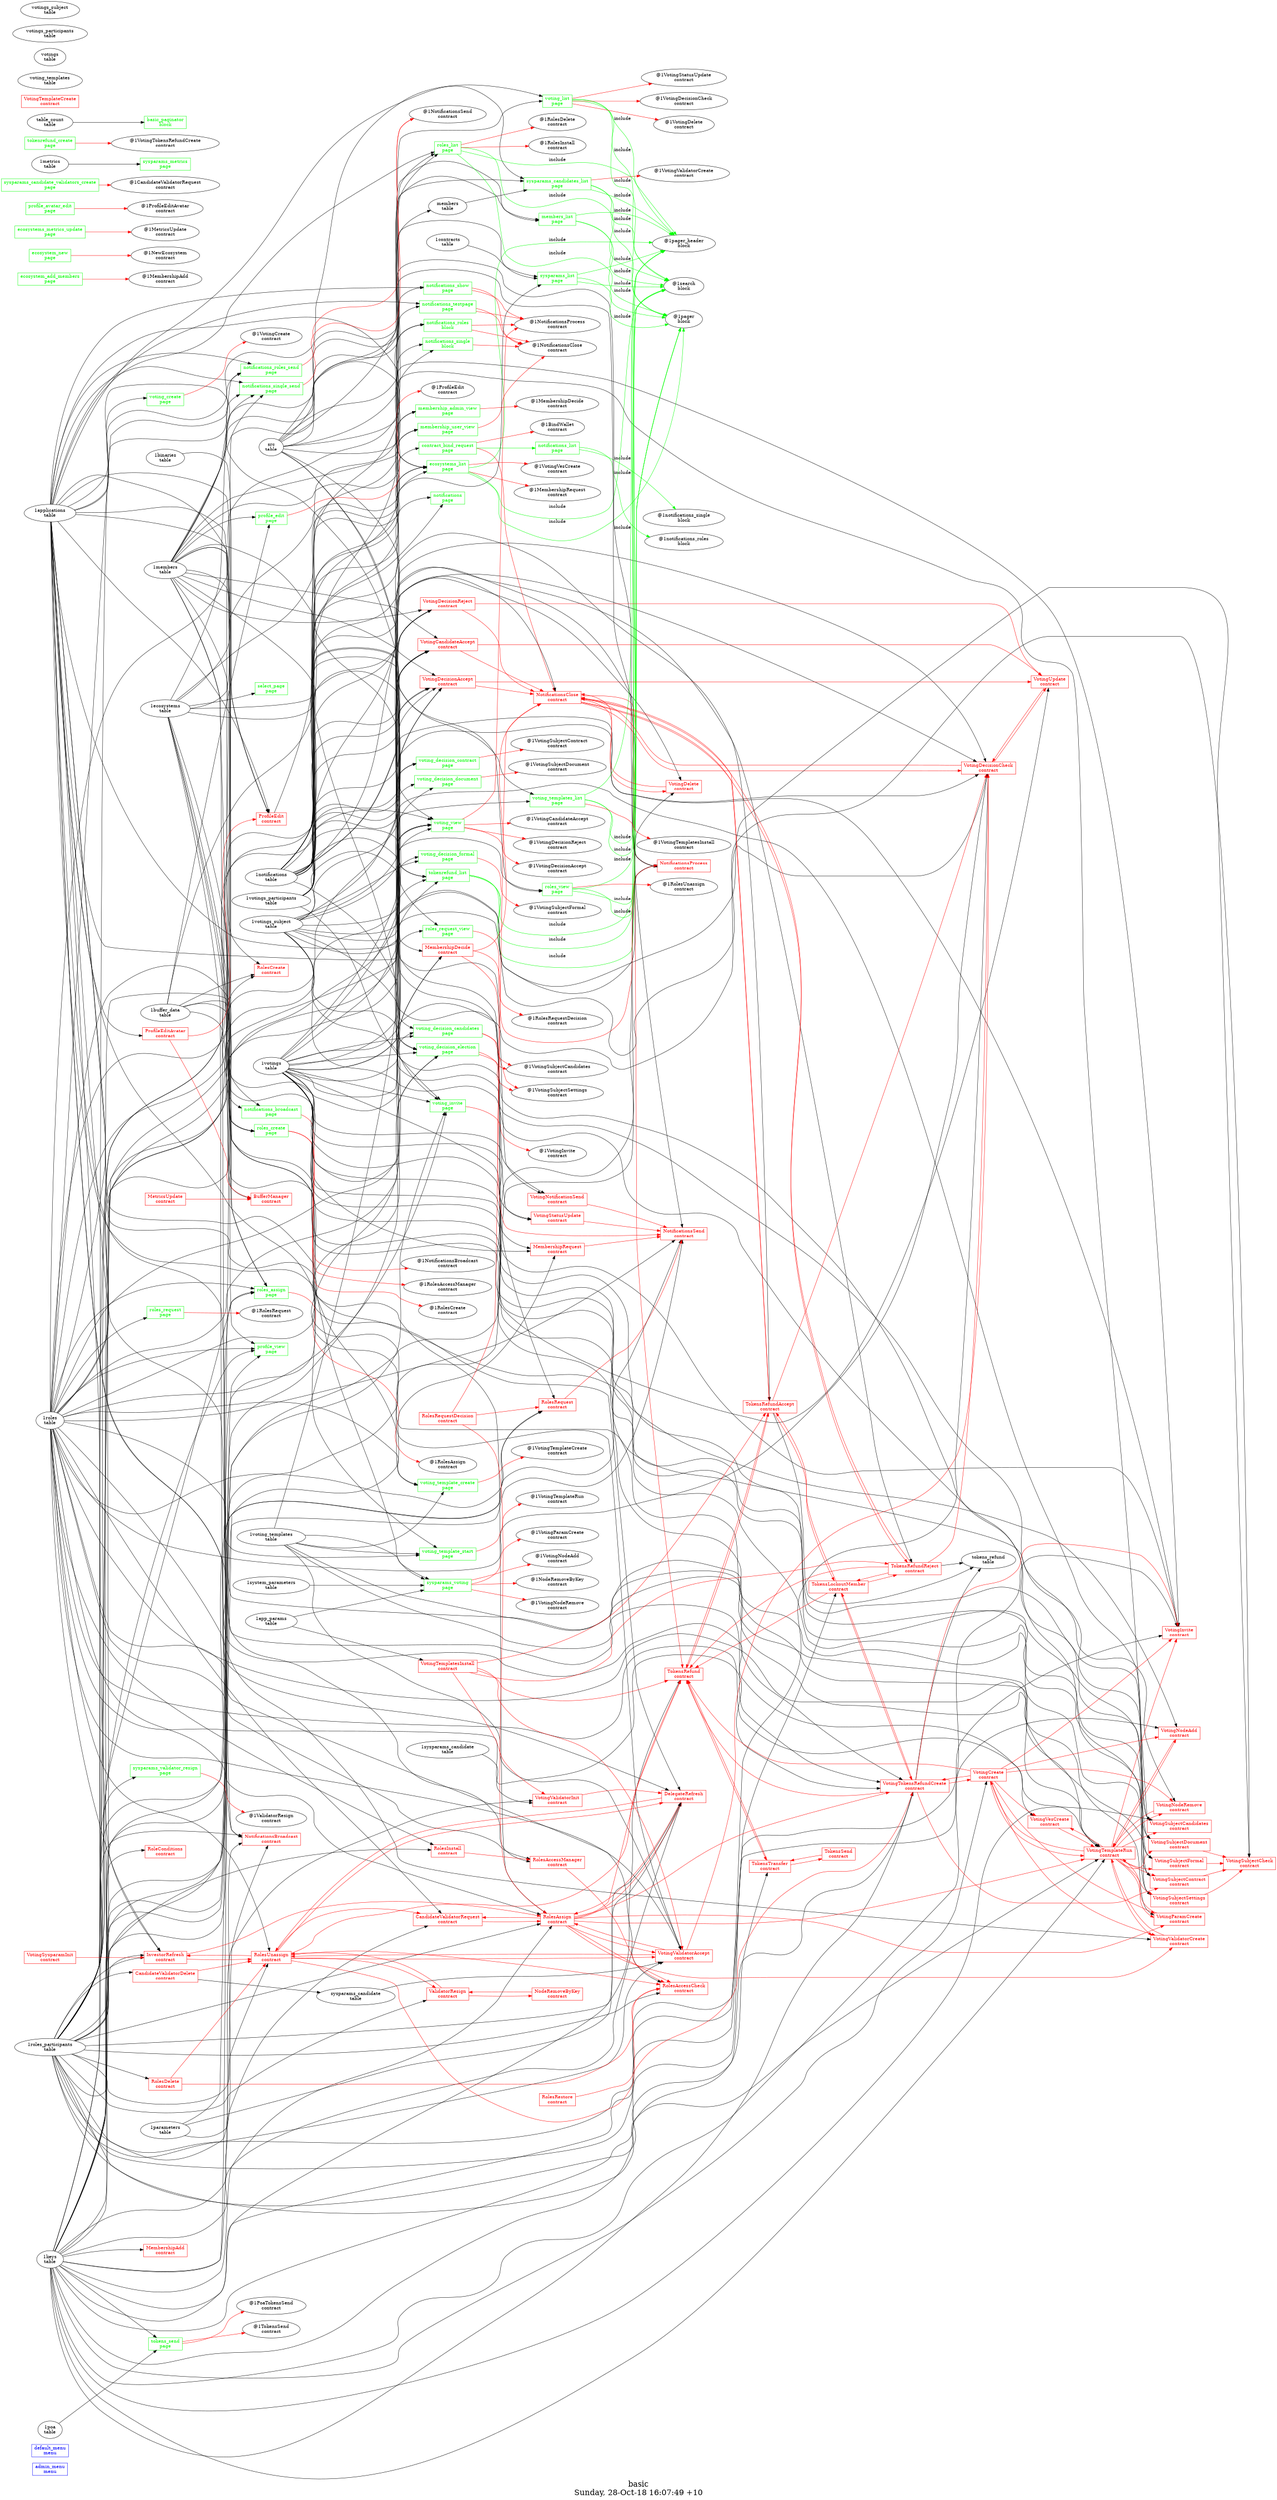 digraph G {
fontsize="24";
label="basic\nSunday, 28-Oct-18 16:07:49 +10";
nojustify=true;
ordering=out;
rankdir=LR;
size="30";
"admin_menu\nmenu" [color=blue, fontcolor=blue, group=menus, shape=record];
"default_menu\nmenu" [color=blue, fontcolor=blue, group=menus, shape=record];
"contract_bind_request\npage" -> "NotificationsClose\ncontract"  [ color=red ]
"contract_bind_request\npage" -> "@1BindWallet\ncontract"  [ color=red ]
"1notifications\ntable" -> "contract_bind_request\npage"
"contract_bind_request\npage" -> "notifications_list\npage"  [ color=green ]
"contract_bind_request\npage" [color=green, fontcolor=green, group=pages, shape=record];
"ecosystem_add_members\npage" -> "@1MembershipAdd\ncontract"  [ color=red ]
"ecosystem_add_members\npage" [color=green, fontcolor=green, group=pages, shape=record];
"ecosystem_new\npage" -> "@1NewEcosystem\ncontract"  [ color=red ]
"ecosystem_new\npage" [color=green, fontcolor=green, group=pages, shape=record];
"ecosystems_list\npage" -> "@1VotingVesCreate\ncontract"  [ color=red ]
"ecosystems_list\npage" -> "@1MembershipRequest\ncontract"  [ color=red ]
"1applications\ntable" -> "ecosystems_list\npage"
"1buffer_data\ntable" -> "ecosystems_list\npage"
"src\ntable" -> "ecosystems_list\npage"
"1notifications\ntable" -> "ecosystems_list\npage"
"1keys\ntable" -> "ecosystems_list\npage"
"ecosystems_list\npage" -> "@1pager_header\nblock"  [ color=green, label=include ]
"ecosystems_list\npage" -> "@1search\nblock"  [ color=green, label=include ]
"ecosystems_list\npage" -> "@1pager\nblock"  [ color=green, label=include ]
"ecosystems_list\npage" [color=green, fontcolor=green, group=pages, shape=record];
"ecosystems_metrics_update\npage" -> "@1MetricsUpdate\ncontract"  [ color=red ]
"ecosystems_metrics_update\npage" [color=green, fontcolor=green, group=pages, shape=record];
"src\ntable" -> "members_list\npage"
"1members\ntable" -> "members_list\npage"
"members_list\npage" -> "@1pager_header\nblock"  [ color=green, label=include ]
"members_list\npage" -> "@1search\nblock"  [ color=green, label=include ]
"members_list\npage" -> "@1pager\nblock"  [ color=green, label=include ]
"members_list\npage" [color=green, fontcolor=green, group=pages, shape=record];
"membership_admin_view\npage" -> "@1MembershipDecide\ncontract"  [ color=red ]
"1notifications\ntable" -> "membership_admin_view\npage"
"1ecosystems\ntable" -> "membership_admin_view\npage"
"membership_admin_view\npage" [color=green, fontcolor=green, group=pages, shape=record];
"membership_user_view\npage" -> "@1NotificationsClose\ncontract"  [ color=red ]
"1notifications\ntable" -> "membership_user_view\npage"
"1ecosystems\ntable" -> "membership_user_view\npage"
"membership_user_view\npage" [color=green, fontcolor=green, group=pages, shape=record];
"1notifications\ntable" -> "notifications\npage"
"1roles\ntable" -> "notifications\npage"
"notifications\npage" [color=green, fontcolor=green, group=pages, shape=record];
"notifications_broadcast\npage" -> "@1NotificationsBroadcast\ncontract"  [ color=red ]
"1ecosystems\ntable" -> "notifications_broadcast\npage"
"1roles\ntable" -> "notifications_broadcast\npage"
"notifications_broadcast\npage" [color=green, fontcolor=green, group=pages, shape=record];
"notifications_list\npage" -> "@1notifications_single\nblock"  [ color=green, label=include ]
"notifications_list\npage" -> "@1notifications_roles\nblock"  [ color=green, label=include ]
"notifications_list\npage" [color=green, fontcolor=green, group=pages, shape=record];
"notifications_roles_send\npage" -> "@1NotificationsSend\ncontract"  [ color=red ]
"1applications\ntable" -> "notifications_roles_send\npage"
"1ecosystems\ntable" -> "notifications_roles_send\npage"
"1roles\ntable" -> "notifications_roles_send\npage"
"notifications_roles_send\npage" [color=green, fontcolor=green, group=pages, shape=record];
"notifications_show\npage" -> "@1NotificationsClose\ncontract"  [ color=red ]
"notifications_show\npage" -> "@1NotificationsProcess\ncontract"  [ color=red ]
"1applications\ntable" -> "notifications_show\npage"
"1notifications\ntable" -> "notifications_show\npage"
"notifications_show\npage" [color=green, fontcolor=green, group=pages, shape=record];
"notifications_single_send\npage" -> "@1NotificationsSend\ncontract"  [ color=red ]
"1applications\ntable" -> "notifications_single_send\npage"
"1ecosystems\ntable" -> "notifications_single_send\npage"
"1keys\ntable" -> "notifications_single_send\npage"
"1members\ntable" -> "notifications_single_send\npage"
"notifications_single_send\npage" [color=green, fontcolor=green, group=pages, shape=record];
"notifications_testpage\npage" -> "@1NotificationsClose\ncontract"  [ color=red ]
"notifications_testpage\npage" -> "@1NotificationsProcess\ncontract"  [ color=red ]
"1applications\ntable" -> "notifications_testpage\npage"
"1notifications\ntable" -> "notifications_testpage\npage"
"notifications_testpage\npage" [color=green, fontcolor=green, group=pages, shape=record];
"profile_avatar_edit\npage" -> "@1ProfileEditAvatar\ncontract"  [ color=red ]
"profile_avatar_edit\npage" [color=green, fontcolor=green, group=pages, shape=record];
"profile_edit\npage" -> "@1ProfileEdit\ncontract"  [ color=red ]
"1members\ntable" -> "profile_edit\npage"
"1buffer_data\ntable" -> "profile_edit\npage"
"profile_edit\npage" [color=green, fontcolor=green, group=pages, shape=record];
"1members\ntable" -> "profile_view\npage"
"1keys\ntable" -> "profile_view\npage"
"1roles\ntable" -> "profile_view\npage"
"1roles_participants\ntable" -> "profile_view\npage"
"profile_view\npage" [color=green, fontcolor=green, group=pages, shape=record];
"roles_assign\npage" -> "@1RolesAssign\ncontract"  [ color=red ]
"1applications\ntable" -> "roles_assign\npage"
"1roles\ntable" -> "roles_assign\npage"
"1roles_participants\ntable" -> "roles_assign\npage"
"1keys\ntable" -> "roles_assign\npage"
"1members\ntable" -> "roles_assign\npage"
"roles_assign\npage" [color=green, fontcolor=green, group=pages, shape=record];
"roles_create\npage" -> "@1RolesAccessManager\ncontract"  [ color=red ]
"roles_create\npage" -> "@1RolesCreate\ncontract"  [ color=red ]
"1applications\ntable" -> "roles_create\npage"
"1roles\ntable" -> "roles_create\npage"
"1buffer_data\ntable" -> "roles_create\npage"
"roles_create\npage" [color=green, fontcolor=green, group=pages, shape=record];
"roles_list\npage" -> "@1RolesDelete\ncontract"  [ color=red ]
"roles_list\npage" -> "@1RolesInstall\ncontract"  [ color=red ]
"src\ntable" -> "roles_list\npage"
"1applications\ntable" -> "roles_list\npage"
"1roles\ntable" -> "roles_list\npage"
"roles_list\npage" -> "@1pager_header\nblock"  [ color=green, label=include ]
"roles_list\npage" -> "@1search\nblock"  [ color=green, label=include ]
"roles_list\npage" -> "@1pager\nblock"  [ color=green, label=include ]
"roles_list\npage" [color=green, fontcolor=green, group=pages, shape=record];
"roles_request\npage" -> "@1RolesRequest\ncontract"  [ color=red ]
"1roles\ntable" -> "roles_request\npage"
"roles_request\npage" [color=green, fontcolor=green, group=pages, shape=record];
"roles_request_view\npage" -> "@1RolesRequestDecision\ncontract"  [ color=red ]
"1notifications\ntable" -> "roles_request_view\npage"
"1roles\ntable" -> "roles_request_view\npage"
"roles_request_view\npage" [color=green, fontcolor=green, group=pages, shape=record];
"roles_view\npage" -> "@1RolesUnassign\ncontract"  [ color=red ]
"1roles\ntable" -> "roles_view\npage"
"src\ntable" -> "roles_view\npage"
"roles_view\npage" -> "@1pager_header\nblock"  [ color=green, label=include ]
"roles_view\npage" -> "@1search\nblock"  [ color=green, label=include ]
"roles_view\npage" -> "@1pager\nblock"  [ color=green, label=include ]
"roles_view\npage" [color=green, fontcolor=green, group=pages, shape=record];
"1ecosystems\ntable" -> "select_page\npage"
"select_page\npage" [color=green, fontcolor=green, group=pages, shape=record];
"sysparams_candidate_validators_create\npage" -> "@1CandidateValidatorRequest\ncontract"  [ color=red ]
"sysparams_candidate_validators_create\npage" [color=green, fontcolor=green, group=pages, shape=record];
"sysparams_candidates_list\npage" -> "@1VotingValidatorCreate\ncontract"  [ color=red ]
"1applications\ntable" -> "sysparams_candidates_list\npage"
"src\ntable" -> "sysparams_candidates_list\npage"
"members\ntable" -> "sysparams_candidates_list\npage"
"sysparams_candidates_list\npage" -> "@1pager_header\nblock"  [ color=green, label=include ]
"sysparams_candidates_list\npage" -> "@1search\nblock"  [ color=green, label=include ]
"sysparams_candidates_list\npage" -> "@1pager\nblock"  [ color=green, label=include ]
"sysparams_candidates_list\npage" [color=green, fontcolor=green, group=pages, shape=record];
"1roles_participants\ntable" -> "sysparams_list\npage"
"src\ntable" -> "sysparams_list\npage"
"1contracts\ntable" -> "sysparams_list\npage"
"sysparams_list\npage" -> "@1pager_header\nblock"  [ color=green, label=include ]
"sysparams_list\npage" -> "@1search\nblock"  [ color=green, label=include ]
"sysparams_list\npage" -> "@1pager\nblock"  [ color=green, label=include ]
"sysparams_list\npage" [color=green, fontcolor=green, group=pages, shape=record];
"1metrics\ntable" -> "sysparams_metrics\npage"
"sysparams_metrics\npage" [color=green, fontcolor=green, group=pages, shape=record];
"sysparams_validator_resign\npage" -> "@1ValidatorResign\ncontract"  [ color=red ]
"1roles_participants\ntable" -> "sysparams_validator_resign\npage"
"sysparams_validator_resign\npage" [color=green, fontcolor=green, group=pages, shape=record];
"sysparams_voting\npage" -> "@1VotingParamCreate\ncontract"  [ color=red ]
"sysparams_voting\npage" -> "@1VotingNodeAdd\ncontract"  [ color=red ]
"sysparams_voting\npage" -> "@1NodeRemoveByKey\ncontract"  [ color=red ]
"sysparams_voting\npage" -> "@1VotingNodeRemove\ncontract"  [ color=red ]
"1applications\ntable" -> "sysparams_voting\npage"
"1voting_templates\ntable" -> "sysparams_voting\npage"
"1system_parameters\ntable" -> "sysparams_voting\npage"
"1app_params\ntable" -> "sysparams_voting\npage"
"sysparams_voting\npage" [color=green, fontcolor=green, group=pages, shape=record];
"tokenrefund_create\npage" -> "@1VotingTokensRefundCreate\ncontract"  [ color=red ]
"tokenrefund_create\npage" [color=green, fontcolor=green, group=pages, shape=record];
"1applications\ntable" -> "tokenrefund_list\npage"
"1voting_templates\ntable" -> "tokenrefund_list\npage"
"1roles\ntable" -> "tokenrefund_list\npage"
"src\ntable" -> "tokenrefund_list\npage"
"tokenrefund_list\npage" -> "@1pager_header\nblock"  [ color=green, label=include ]
"tokenrefund_list\npage" -> "@1search\nblock"  [ color=green, label=include ]
"tokenrefund_list\npage" -> "@1pager\nblock"  [ color=green, label=include ]
"tokenrefund_list\npage" [color=green, fontcolor=green, group=pages, shape=record];
"tokens_send\npage" -> "@1PoaTokensSend\ncontract"  [ color=red ]
"tokens_send\npage" -> "@1TokensSend\ncontract"  [ color=red ]
"1poa\ntable" -> "tokens_send\npage"
"1keys\ntable" -> "tokens_send\npage"
"tokens_send\npage" [color=green, fontcolor=green, group=pages, shape=record];
"voting_create\npage" -> "@1VotingCreate\ncontract"  [ color=red ]
"1applications\ntable" -> "voting_create\npage"
"voting_create\npage" [color=green, fontcolor=green, group=pages, shape=record];
"voting_decision_candidates\npage" -> "@1VotingSubjectCandidates\ncontract"  [ color=red ]
"voting_decision_candidates\npage" -> "@1VotingSubjectSettings\ncontract"  [ color=red ]
"1votings\ntable" -> "voting_decision_candidates\npage"
"1roles\ntable" -> "voting_decision_candidates\npage"
"1votings_subject\ntable" -> "voting_decision_candidates\npage"
"voting_decision_candidates\npage" [color=green, fontcolor=green, group=pages, shape=record];
"voting_decision_contract\npage" -> "@1VotingSubjectContract\ncontract"  [ color=red ]
"1votings\ntable" -> "voting_decision_contract\npage"
"1votings_subject\ntable" -> "voting_decision_contract\npage"
"voting_decision_contract\npage" [color=green, fontcolor=green, group=pages, shape=record];
"voting_decision_document\npage" -> "@1VotingSubjectDocument\ncontract"  [ color=red ]
"1votings\ntable" -> "voting_decision_document\npage"
"1votings_subject\ntable" -> "voting_decision_document\npage"
"voting_decision_document\npage" [color=green, fontcolor=green, group=pages, shape=record];
"voting_decision_election\npage" -> "@1VotingSubjectCandidates\ncontract"  [ color=red ]
"voting_decision_election\npage" -> "@1VotingSubjectSettings\ncontract"  [ color=red ]
"1votings\ntable" -> "voting_decision_election\npage"
"1votings_subject\ntable" -> "voting_decision_election\npage"
"1keys\ntable" -> "voting_decision_election\npage"
"1members\ntable" -> "voting_decision_election\npage"
"1roles\ntable" -> "voting_decision_election\npage"
"voting_decision_election\npage" [color=green, fontcolor=green, group=pages, shape=record];
"voting_decision_formal\npage" -> "@1VotingSubjectFormal\ncontract"  [ color=red ]
"1votings\ntable" -> "voting_decision_formal\npage"
"1votings_subject\ntable" -> "voting_decision_formal\npage"
"voting_decision_formal\npage" [color=green, fontcolor=green, group=pages, shape=record];
"voting_invite\npage" -> "@1VotingInvite\ncontract"  [ color=red ]
"1votings\ntable" -> "voting_invite\npage"
"1votings_participants\ntable" -> "voting_invite\npage"
"1roles\ntable" -> "voting_invite\npage"
"1keys\ntable" -> "voting_invite\npage"
"1members\ntable" -> "voting_invite\npage"
"voting_invite\npage" [color=green, fontcolor=green, group=pages, shape=record];
"voting_list\npage" -> "@1VotingStatusUpdate\ncontract"  [ color=red ]
"voting_list\npage" -> "@1VotingDecisionCheck\ncontract"  [ color=red ]
"voting_list\npage" -> "@1VotingDelete\ncontract"  [ color=red ]
"1applications\ntable" -> "voting_list\npage"
"src\ntable" -> "voting_list\npage"
"voting_list\npage" -> "@1pager_header\nblock"  [ color=green, label=include ]
"voting_list\npage" -> "@1search\nblock"  [ color=green, label=include ]
"voting_list\npage" -> "@1pager\nblock"  [ color=green, label=include ]
"voting_list\npage" [color=green, fontcolor=green, group=pages, shape=record];
"voting_template_create\npage" -> "@1VotingTemplateCreate\ncontract"  [ color=red ]
"1applications\ntable" -> "voting_template_create\npage"
"1voting_templates\ntable" -> "voting_template_create\npage"
"1roles\ntable" -> "voting_template_create\npage"
"voting_template_create\npage" [color=green, fontcolor=green, group=pages, shape=record];
"voting_template_start\npage" -> "@1VotingTemplateRun\ncontract"  [ color=red ]
"1applications\ntable" -> "voting_template_start\npage"
"1voting_templates\ntable" -> "voting_template_start\npage"
"1roles\ntable" -> "voting_template_start\npage"
"voting_template_start\npage" [color=green, fontcolor=green, group=pages, shape=record];
"voting_templates_list\npage" -> "@1VotingTemplatesInstall\ncontract"  [ color=red ]
"1applications\ntable" -> "voting_templates_list\npage"
"src\ntable" -> "voting_templates_list\npage"
"voting_templates_list\npage" -> "@1pager_header\nblock"  [ color=green, label=include ]
"voting_templates_list\npage" -> "@1search\nblock"  [ color=green, label=include ]
"voting_templates_list\npage" -> "@1pager\nblock"  [ color=green, label=include ]
"voting_templates_list\npage" [color=green, fontcolor=green, group=pages, shape=record];
"voting_view\npage" -> "@1NotificationsProcess\ncontract"  [ color=red ]
"voting_view\npage" -> "@1VotingCandidateAccept\ncontract"  [ color=red ]
"voting_view\npage" -> "@1VotingDecisionReject\ncontract"  [ color=red ]
"voting_view\npage" -> "@1VotingDecisionAccept\ncontract"  [ color=red ]
"1applications\ntable" -> "voting_view\npage"
"1notifications\ntable" -> "voting_view\npage"
"1votings\ntable" -> "voting_view\npage"
"1votings_participants\ntable" -> "voting_view\npage"
"1roles\ntable" -> "voting_view\npage"
"1votings_subject\ntable" -> "voting_view\npage"
"voting_view\npage" [color=green, fontcolor=green, group=pages, shape=record];
"table_count\ntable" -> "basic_paginator\nblock"
"basic_paginator\nblock" [color=green, fontcolor=green, group=blocks, shape=record];
"notifications_roles\nblock" -> "@1NotificationsProcess\ncontract"  [ color=red ]
"notifications_roles\nblock" -> "@1NotificationsClose\ncontract"  [ color=red ]
"1ecosystems\ntable" -> "notifications_roles\nblock"
"src\ntable" -> "notifications_roles\nblock"
"notifications_roles\nblock" [color=green, fontcolor=green, group=blocks, shape=record];
"notifications_single\nblock" -> "@1NotificationsClose\ncontract"  [ color=red ]
"1ecosystems\ntable" -> "notifications_single\nblock"
"src\ntable" -> "notifications_single\nblock"
"notifications_single\nblock" [color=green, fontcolor=green, group=blocks, shape=record];
"1buffer_data\ntable" -> "BufferManager\ncontract"
"BufferManager\ncontract" [color=red, fontcolor=red, group=contracts, shape=record];
"CandidateValidatorDelete\ncontract" -> "RolesUnassign\ncontract"  [ color=red ]
"CandidateValidatorDelete\ncontract" -> "sysparams_candidate\ntable"  [ color="" ]
"1roles_participants\ntable" -> "CandidateValidatorDelete\ncontract"
"CandidateValidatorDelete\ncontract" [color=red, fontcolor=red, group=contracts, shape=record];
"CandidateValidatorRequest\ncontract" -> "RolesAssign\ncontract"  [ color=red ]
"1keys\ntable" -> "CandidateValidatorRequest\ncontract"
"1roles\ntable" -> "CandidateValidatorRequest\ncontract"
"CandidateValidatorRequest\ncontract" [color=red, fontcolor=red, group=contracts, shape=record];
"DelegateRefresh\ncontract" -> "RolesAssign\ncontract"  [ color=red ]
"DelegateRefresh\ncontract" -> "RolesUnassign\ncontract"  [ color=red ]
"1roles\ntable" -> "DelegateRefresh\ncontract"
"1ecosystems\ntable" -> "DelegateRefresh\ncontract"
"1parameters\ntable" -> "DelegateRefresh\ncontract"
"1roles_participants\ntable" -> "DelegateRefresh\ncontract"
"1keys\ntable" -> "DelegateRefresh\ncontract"
"DelegateRefresh\ncontract" [color=red, fontcolor=red, group=contracts, shape=record];
"InvestorRefresh\ncontract" -> "RolesAssign\ncontract"  [ color=red ]
"InvestorRefresh\ncontract" -> "RolesUnassign\ncontract"  [ color=red ]
"1applications\ntable" -> "InvestorRefresh\ncontract"
"1roles\ntable" -> "InvestorRefresh\ncontract"
"1keys\ntable" -> "InvestorRefresh\ncontract"
"1roles_participants\ntable" -> "InvestorRefresh\ncontract"
"InvestorRefresh\ncontract" [color=red, fontcolor=red, group=contracts, shape=record];
"1keys\ntable" -> "MembershipAdd\ncontract"
"MembershipAdd\ncontract" [color=red, fontcolor=red, group=contracts, shape=record];
"MembershipDecide\ncontract" -> "NotificationsClose\ncontract"  [ color=red ]
"MembershipDecide\ncontract" -> "NotificationsProcess\ncontract"  [ color=red ]
"MembershipDecide\ncontract" -> "NotificationsSend\ncontract"  [ color=red ]
"1notifications\ntable" -> "MembershipDecide\ncontract"
"1keys\ntable" -> "MembershipDecide\ncontract"
"1ecosystems\ntable" -> "MembershipDecide\ncontract"
"MembershipDecide\ncontract" [color=red, fontcolor=red, group=contracts, shape=record];
"MembershipRequest\ncontract" -> "NotificationsSend\ncontract"  [ color=red ]
"1notifications\ntable" -> "MembershipRequest\ncontract"
"1ecosystems\ntable" -> "MembershipRequest\ncontract"
"1parameters\ntable" -> "MembershipRequest\ncontract"
"MembershipRequest\ncontract" [color=red, fontcolor=red, group=contracts, shape=record];
"MetricsUpdate\ncontract" -> "BufferManager\ncontract"  [ color=red ]
"MetricsUpdate\ncontract" [color=red, fontcolor=red, group=contracts, shape=record];
"NodeRemoveByKey\ncontract" -> "ValidatorResign\ncontract"  [ color=red ]
"NodeRemoveByKey\ncontract" [color=red, fontcolor=red, group=contracts, shape=record];
"1members\ntable" -> "NotificationsBroadcast\ncontract"
"1keys\ntable" -> "NotificationsBroadcast\ncontract"
"1ecosystems\ntable" -> "NotificationsBroadcast\ncontract"
"1parameters\ntable" -> "NotificationsBroadcast\ncontract"
"1roles_participants\ntable" -> "NotificationsBroadcast\ncontract"
"NotificationsBroadcast\ncontract" [color=red, fontcolor=red, group=contracts, shape=record];
"NotificationsClose\ncontract" -> "NotificationsProcess\ncontract"  [ color=red ]
"NotificationsClose\ncontract" -> "TokensRefund\ncontract"  [ color=red ]
"NotificationsClose\ncontract" -> "TokensRefundAccept\ncontract"  [ color=red ]
"NotificationsClose\ncontract" -> "TokensRefundReject\ncontract"  [ color=red ]
"NotificationsClose\ncontract" -> "VotingDecisionCheck\ncontract"  [ color=red ]
"NotificationsClose\ncontract" -> "VotingDelete\ncontract"  [ color=red ]
"1notifications\ntable" -> "NotificationsClose\ncontract"
"NotificationsClose\ncontract" [color=red, fontcolor=red, group=contracts, shape=record];
"1members\ntable" -> "NotificationsProcess\ncontract"
"1keys\ntable" -> "NotificationsProcess\ncontract"
"1notifications\ntable" -> "NotificationsProcess\ncontract"
"1roles_participants\ntable" -> "NotificationsProcess\ncontract"
"NotificationsProcess\ncontract" [color=red, fontcolor=red, group=contracts, shape=record];
"1members\ntable" -> "NotificationsSend\ncontract"
"1keys\ntable" -> "NotificationsSend\ncontract"
"1roles\ntable" -> "NotificationsSend\ncontract"
"1roles_participants\ntable" -> "NotificationsSend\ncontract"
"NotificationsSend\ncontract" [color=red, fontcolor=red, group=contracts, shape=record];
"ProfileEdit\ncontract" -> "members\ntable"  [ color="" ]
"1members\ntable" -> "ProfileEdit\ncontract"
"1applications\ntable" -> "ProfileEdit\ncontract"
"1binaries\ntable" -> "ProfileEdit\ncontract"
"ProfileEdit\ncontract" [color=red, fontcolor=red, group=contracts, shape=record];
"ProfileEditAvatar\ncontract" -> "BufferManager\ncontract"  [ color=red ]
"ProfileEditAvatar\ncontract" -> "ProfileEdit\ncontract"  [ color=red ]
"1applications\ntable" -> "ProfileEditAvatar\ncontract"
"ProfileEditAvatar\ncontract" [color=red, fontcolor=red, group=contracts, shape=record];
"1roles_participants\ntable" -> "RoleConditions\ncontract"
"RoleConditions\ncontract" [color=red, fontcolor=red, group=contracts, shape=record];
"1roles\ntable" -> "RolesAccessCheck\ncontract"
"1roles_participants\ntable" -> "RolesAccessCheck\ncontract"
"RolesAccessCheck\ncontract" [color=red, fontcolor=red, group=contracts, shape=record];
"RolesAccessManager\ncontract" -> "RolesAccessCheck\ncontract"  [ color=red ]
"1roles\ntable" -> "RolesAccessManager\ncontract"
"1buffer_data\ntable" -> "RolesAccessManager\ncontract"
"RolesAccessManager\ncontract" [color=red, fontcolor=red, group=contracts, shape=record];
"RolesAssign\ncontract" -> "CandidateValidatorRequest\ncontract"  [ color=red ]
"RolesAssign\ncontract" -> "DelegateRefresh\ncontract"  [ color=red ]
"RolesAssign\ncontract" -> "RolesAccessCheck\ncontract"  [ color=red ]
"RolesAssign\ncontract" -> "TokensRefund\ncontract"  [ color=red ]
"RolesAssign\ncontract" -> "VotingParamCreate\ncontract"  [ color=red ]
"RolesAssign\ncontract" -> "VotingTemplateRun\ncontract"  [ color=red ]
"RolesAssign\ncontract" -> "VotingTokensRefundCreate\ncontract"  [ color=red ]
"RolesAssign\ncontract" -> "VotingValidatorAccept\ncontract"  [ color=red ]
"RolesAssign\ncontract" -> "VotingValidatorCreate\ncontract"  [ color=red ]
"1members\ntable" -> "RolesAssign\ncontract"
"1keys\ntable" -> "RolesAssign\ncontract"
"1roles\ntable" -> "RolesAssign\ncontract"
"1roles_participants\ntable" -> "RolesAssign\ncontract"
"RolesAssign\ncontract" [color=red, fontcolor=red, group=contracts, shape=record];
"1members\ntable" -> "RolesCreate\ncontract"
"1keys\ntable" -> "RolesCreate\ncontract"
"1buffer_data\ntable" -> "RolesCreate\ncontract"
"RolesCreate\ncontract" [color=red, fontcolor=red, group=contracts, shape=record];
"RolesDelete\ncontract" -> "RolesAccessCheck\ncontract"  [ color=red ]
"RolesDelete\ncontract" -> "RolesUnassign\ncontract"  [ color=red ]
"1roles_participants\ntable" -> "RolesDelete\ncontract"
"RolesDelete\ncontract" [color=red, fontcolor=red, group=contracts, shape=record];
"RolesInstall\ncontract" -> "RolesAccessManager\ncontract"  [ color=red ]
"1roles\ntable" -> "RolesInstall\ncontract"
"1roles_participants\ntable" -> "RolesInstall\ncontract"
"RolesInstall\ncontract" [color=red, fontcolor=red, group=contracts, shape=record];
"RolesRequest\ncontract" -> "NotificationsSend\ncontract"  [ color=red ]
"1roles\ntable" -> "RolesRequest\ncontract"
"1roles_participants\ntable" -> "RolesRequest\ncontract"
"1notifications\ntable" -> "RolesRequest\ncontract"
"RolesRequest\ncontract" [color=red, fontcolor=red, group=contracts, shape=record];
"RolesRequestDecision\ncontract" -> "NotificationsClose\ncontract"  [ color=red ]
"RolesRequestDecision\ncontract" -> "RolesAssign\ncontract"  [ color=red ]
"RolesRequestDecision\ncontract" -> "RolesRequest\ncontract"  [ color=red ]
"RolesRequestDecision\ncontract" [color=red, fontcolor=red, group=contracts, shape=record];
"RolesRestore\ncontract" -> "RolesAccessCheck\ncontract"  [ color=red ]
"RolesRestore\ncontract" [color=red, fontcolor=red, group=contracts, shape=record];
"RolesUnassign\ncontract" -> "CandidateValidatorRequest\ncontract"  [ color=red ]
"RolesUnassign\ncontract" -> "DelegateRefresh\ncontract"  [ color=red ]
"RolesUnassign\ncontract" -> "InvestorRefresh\ncontract"  [ color=red ]
"RolesUnassign\ncontract" -> "RolesAccessCheck\ncontract"  [ color=red ]
"RolesUnassign\ncontract" -> "TokensRefund\ncontract"  [ color=red ]
"RolesUnassign\ncontract" -> "ValidatorResign\ncontract"  [ color=red ]
"RolesUnassign\ncontract" -> "VotingTokensRefundCreate\ncontract"  [ color=red ]
"RolesUnassign\ncontract" -> "VotingValidatorAccept\ncontract"  [ color=red ]
"1roles_participants\ntable" -> "RolesUnassign\ncontract"
"1roles\ntable" -> "RolesUnassign\ncontract"
"RolesUnassign\ncontract" [color=red, fontcolor=red, group=contracts, shape=record];
"TokensLockoutMember\ncontract" -> "TokensRefund\ncontract"  [ color=red ]
"TokensLockoutMember\ncontract" -> "TokensRefundAccept\ncontract"  [ color=red ]
"TokensLockoutMember\ncontract" -> "TokensRefundReject\ncontract"  [ color=red ]
"TokensLockoutMember\ncontract" -> "VotingTokensRefundCreate\ncontract"  [ color=red ]
"1keys\ntable" -> "TokensLockoutMember\ncontract"
"TokensLockoutMember\ncontract" [color=red, fontcolor=red, group=contracts, shape=record];
"TokensRefund\ncontract" -> "TokensRefundAccept\ncontract"  [ color=red ]
"TokensRefund\ncontract" -> "TokensTransfer\ncontract"  [ color=red ]
"1keys\ntable" -> "TokensRefund\ncontract"
"TokensRefund\ncontract" [color=red, fontcolor=red, group=contracts, shape=record];
"TokensRefundAccept\ncontract" -> "NotificationsClose\ncontract"  [ color=red ]
"TokensRefundAccept\ncontract" -> "TokensLockoutMember\ncontract"  [ color=red ]
"TokensRefundAccept\ncontract" -> "TokensRefund\ncontract"  [ color=red ]
"TokensRefundAccept\ncontract" -> "VotingDecisionCheck\ncontract"  [ color=red ]
"TokensRefundAccept\ncontract" -> "tokens_refund\ntable"  [ color="" ]
"1notifications\ntable" -> "TokensRefundAccept\ncontract"
"TokensRefundAccept\ncontract" [color=red, fontcolor=red, group=contracts, shape=record];
"TokensRefundReject\ncontract" -> "NotificationsClose\ncontract"  [ color=red ]
"TokensRefundReject\ncontract" -> "TokensLockoutMember\ncontract"  [ color=red ]
"TokensRefundReject\ncontract" -> "TokensRefund\ncontract"  [ color=red ]
"TokensRefundReject\ncontract" -> "VotingDecisionCheck\ncontract"  [ color=red ]
"TokensRefundReject\ncontract" -> "tokens_refund\ntable"  [ color="" ]
"1notifications\ntable" -> "TokensRefundReject\ncontract"
"TokensRefundReject\ncontract" [color=red, fontcolor=red, group=contracts, shape=record];
"TokensSend\ncontract" -> "TokensTransfer\ncontract"  [ color=red ]
"TokensSend\ncontract" [color=red, fontcolor=red, group=contracts, shape=record];
"TokensTransfer\ncontract" -> "TokensRefund\ncontract"  [ color=red ]
"TokensTransfer\ncontract" -> "TokensSend\ncontract"  [ color=red ]
"1keys\ntable" -> "TokensTransfer\ncontract"
"TokensTransfer\ncontract" [color=red, fontcolor=red, group=contracts, shape=record];
"ValidatorResign\ncontract" -> "NodeRemoveByKey\ncontract"  [ color=red ]
"ValidatorResign\ncontract" -> "RolesUnassign\ncontract"  [ color=red ]
"1roles_participants\ntable" -> "ValidatorResign\ncontract"
"ValidatorResign\ncontract" [color=red, fontcolor=red, group=contracts, shape=record];
"VotingCandidateAccept\ncontract" -> "NotificationsClose\ncontract"  [ color=red ]
"VotingCandidateAccept\ncontract" -> "VotingUpdate\ncontract"  [ color=red ]
"1notifications\ntable" -> "VotingCandidateAccept\ncontract"
"1votings\ntable" -> "VotingCandidateAccept\ncontract"
"1votings_subject\ntable" -> "VotingCandidateAccept\ncontract"
"1votings_participants\ntable" -> "VotingCandidateAccept\ncontract"
"1roles_participants\ntable" -> "VotingCandidateAccept\ncontract"
"1members\ntable" -> "VotingCandidateAccept\ncontract"
"VotingCandidateAccept\ncontract" [color=red, fontcolor=red, group=contracts, shape=record];
"VotingCreate\ncontract" -> "TokensRefund\ncontract"  [ color=red ]
"VotingCreate\ncontract" -> "VotingInvite\ncontract"  [ color=red ]
"VotingCreate\ncontract" -> "VotingNodeAdd\ncontract"  [ color=red ]
"VotingCreate\ncontract" -> "VotingNodeRemove\ncontract"  [ color=red ]
"VotingCreate\ncontract" -> "VotingParamCreate\ncontract"  [ color=red ]
"VotingCreate\ncontract" -> "VotingTemplateRun\ncontract"  [ color=red ]
"VotingCreate\ncontract" -> "VotingTokensRefundCreate\ncontract"  [ color=red ]
"VotingCreate\ncontract" -> "VotingValidatorCreate\ncontract"  [ color=red ]
"VotingCreate\ncontract" -> "VotingVesCreate\ncontract"  [ color=red ]
"1keys\ntable" -> "VotingCreate\ncontract"
"VotingCreate\ncontract" [color=red, fontcolor=red, group=contracts, shape=record];
"VotingDecisionAccept\ncontract" -> "NotificationsClose\ncontract"  [ color=red ]
"VotingDecisionAccept\ncontract" -> "VotingUpdate\ncontract"  [ color=red ]
"1notifications\ntable" -> "VotingDecisionAccept\ncontract"
"1votings\ntable" -> "VotingDecisionAccept\ncontract"
"1votings_subject\ntable" -> "VotingDecisionAccept\ncontract"
"1votings_participants\ntable" -> "VotingDecisionAccept\ncontract"
"1roles_participants\ntable" -> "VotingDecisionAccept\ncontract"
"1members\ntable" -> "VotingDecisionAccept\ncontract"
"VotingDecisionAccept\ncontract" [color=red, fontcolor=red, group=contracts, shape=record];
"VotingDecisionCheck\ncontract" -> "NotificationsClose\ncontract"  [ color=red ]
"VotingDecisionCheck\ncontract" -> "VotingUpdate\ncontract"  [ color=red ]
"1votings_participants\ntable" -> "VotingDecisionCheck\ncontract"
"1notifications\ntable" -> "VotingDecisionCheck\ncontract"
"1votings\ntable" -> "VotingDecisionCheck\ncontract"
"1votings_subject\ntable" -> "VotingDecisionCheck\ncontract"
"1roles\ntable" -> "VotingDecisionCheck\ncontract"
"1roles_participants\ntable" -> "VotingDecisionCheck\ncontract"
"VotingDecisionCheck\ncontract" [color=red, fontcolor=red, group=contracts, shape=record];
"VotingDecisionReject\ncontract" -> "NotificationsClose\ncontract"  [ color=red ]
"VotingDecisionReject\ncontract" -> "VotingUpdate\ncontract"  [ color=red ]
"1notifications\ntable" -> "VotingDecisionReject\ncontract"
"1votings\ntable" -> "VotingDecisionReject\ncontract"
"1votings_participants\ntable" -> "VotingDecisionReject\ncontract"
"1roles_participants\ntable" -> "VotingDecisionReject\ncontract"
"1members\ntable" -> "VotingDecisionReject\ncontract"
"VotingDecisionReject\ncontract" [color=red, fontcolor=red, group=contracts, shape=record];
"VotingDelete\ncontract" -> "NotificationsClose\ncontract"  [ color=red ]
"1votings\ntable" -> "VotingDelete\ncontract"
"1notifications\ntable" -> "VotingDelete\ncontract"
"VotingDelete\ncontract" [color=red, fontcolor=red, group=contracts, shape=record];
"1members\ntable" -> "VotingInvite\ncontract"
"1votings\ntable" -> "VotingInvite\ncontract"
"1keys\ntable" -> "VotingInvite\ncontract"
"1votings_participants\ntable" -> "VotingInvite\ncontract"
"1roles_participants\ntable" -> "VotingInvite\ncontract"
"VotingInvite\ncontract" [color=red, fontcolor=red, group=contracts, shape=record];
"VotingNodeAdd\ncontract" -> "VotingTemplateRun\ncontract"  [ color=red ]
"1keys\ntable" -> "VotingNodeAdd\ncontract"
"1applications\ntable" -> "VotingNodeAdd\ncontract"
"VotingNodeAdd\ncontract" [color=red, fontcolor=red, group=contracts, shape=record];
"VotingNodeRemove\ncontract" -> "VotingTemplateRun\ncontract"  [ color=red ]
"1applications\ntable" -> "VotingNodeRemove\ncontract"
"VotingNodeRemove\ncontract" [color=red, fontcolor=red, group=contracts, shape=record];
"VotingNotificationSend\ncontract" -> "NotificationsSend\ncontract"  [ color=red ]
"1votings\ntable" -> "VotingNotificationSend\ncontract"
"1votings_participants\ntable" -> "VotingNotificationSend\ncontract"
"VotingNotificationSend\ncontract" [color=red, fontcolor=red, group=contracts, shape=record];
"VotingParamCreate\ncontract" -> "VotingTemplateRun\ncontract"  [ color=red ]
"1applications\ntable" -> "VotingParamCreate\ncontract"
"VotingParamCreate\ncontract" [color=red, fontcolor=red, group=contracts, shape=record];
"VotingStatusUpdate\ncontract" -> "NotificationsSend\ncontract"  [ color=red ]
"1votings\ntable" -> "VotingStatusUpdate\ncontract"
"1votings_participants\ntable" -> "VotingStatusUpdate\ncontract"
"VotingStatusUpdate\ncontract" [color=red, fontcolor=red, group=contracts, shape=record];
"1members\ntable" -> "VotingSubjectCandidates\ncontract"
"1keys\ntable" -> "VotingSubjectCandidates\ncontract"
"1votings\ntable" -> "VotingSubjectCandidates\ncontract"
"1votings_subject\ntable" -> "VotingSubjectCandidates\ncontract"
"VotingSubjectCandidates\ncontract" [color=red, fontcolor=red, group=contracts, shape=record];
"1votings\ntable" -> "VotingSubjectCheck\ncontract"
"1votings_subject\ntable" -> "VotingSubjectCheck\ncontract"
"VotingSubjectCheck\ncontract" [color=red, fontcolor=red, group=contracts, shape=record];
"VotingSubjectContract\ncontract" -> "VotingSubjectCheck\ncontract"  [ color=red ]
"1votings\ntable" -> "VotingSubjectContract\ncontract"
"1votings_subject\ntable" -> "VotingSubjectContract\ncontract"
"VotingSubjectContract\ncontract" [color=red, fontcolor=red, group=contracts, shape=record];
"VotingSubjectDocument\ncontract" -> "VotingSubjectCheck\ncontract"  [ color=red ]
"1votings\ntable" -> "VotingSubjectDocument\ncontract"
"1votings_subject\ntable" -> "VotingSubjectDocument\ncontract"
"VotingSubjectDocument\ncontract" [color=red, fontcolor=red, group=contracts, shape=record];
"VotingSubjectFormal\ncontract" -> "VotingSubjectCheck\ncontract"  [ color=red ]
"1votings\ntable" -> "VotingSubjectFormal\ncontract"
"1votings_subject\ntable" -> "VotingSubjectFormal\ncontract"
"VotingSubjectFormal\ncontract" [color=red, fontcolor=red, group=contracts, shape=record];
"VotingSubjectSettings\ncontract" -> "VotingSubjectCheck\ncontract"  [ color=red ]
"1votings\ntable" -> "VotingSubjectSettings\ncontract"
"1roles\ntable" -> "VotingSubjectSettings\ncontract"
"VotingSubjectSettings\ncontract" [color=red, fontcolor=red, group=contracts, shape=record];
"VotingSysparamInit\ncontract" -> "InvestorRefresh\ncontract"  [ color=red ]
"VotingSysparamInit\ncontract" [color=red, fontcolor=red, group=contracts, shape=record];
"VotingTemplateCreate\ncontract" [color=red, fontcolor=red, group=contracts, shape=record];
"VotingTemplateRun\ncontract" -> "VotingCreate\ncontract"  [ color=red ]
"VotingTemplateRun\ncontract" -> "VotingInvite\ncontract"  [ color=red ]
"VotingTemplateRun\ncontract" -> "VotingNodeAdd\ncontract"  [ color=red ]
"VotingTemplateRun\ncontract" -> "VotingNodeRemove\ncontract"  [ color=red ]
"VotingTemplateRun\ncontract" -> "VotingParamCreate\ncontract"  [ color=red ]
"VotingTemplateRun\ncontract" -> "VotingSubjectCandidates\ncontract"  [ color=red ]
"VotingTemplateRun\ncontract" -> "VotingSubjectContract\ncontract"  [ color=red ]
"VotingTemplateRun\ncontract" -> "VotingSubjectDocument\ncontract"  [ color=red ]
"VotingTemplateRun\ncontract" -> "VotingSubjectFormal\ncontract"  [ color=red ]
"VotingTemplateRun\ncontract" -> "VotingSubjectSettings\ncontract"  [ color=red ]
"VotingTemplateRun\ncontract" -> "VotingValidatorCreate\ncontract"  [ color=red ]
"VotingTemplateRun\ncontract" -> "VotingVesCreate\ncontract"  [ color=red ]
"1voting_templates\ntable" -> "VotingTemplateRun\ncontract"
"1keys\ntable" -> "VotingTemplateRun\ncontract"
"1roles\ntable" -> "VotingTemplateRun\ncontract"
"1votings\ntable" -> "VotingTemplateRun\ncontract"
"1roles_participants\ntable" -> "VotingTemplateRun\ncontract"
"VotingTemplateRun\ncontract" [color=red, fontcolor=red, group=contracts, shape=record];
"VotingTemplatesInstall\ncontract" -> "TokensRefund\ncontract"  [ color=red ]
"VotingTemplatesInstall\ncontract" -> "TokensRefundAccept\ncontract"  [ color=red ]
"VotingTemplatesInstall\ncontract" -> "TokensRefundReject\ncontract"  [ color=red ]
"VotingTemplatesInstall\ncontract" -> "VotingValidatorAccept\ncontract"  [ color=red ]
"VotingTemplatesInstall\ncontract" -> "VotingValidatorInit\ncontract"  [ color=red ]
"1app_params\ntable" -> "VotingTemplatesInstall\ncontract"
"VotingTemplatesInstall\ncontract" [color=red, fontcolor=red, group=contracts, shape=record];
"VotingTokensRefundCreate\ncontract" -> "TokensLockoutMember\ncontract"  [ color=red ]
"VotingTokensRefundCreate\ncontract" -> "TokensRefund\ncontract"  [ color=red ]
"VotingTokensRefundCreate\ncontract" -> "VotingCreate\ncontract"  [ color=red ]
"VotingTokensRefundCreate\ncontract" -> "VotingInvite\ncontract"  [ color=red ]
"VotingTokensRefundCreate\ncontract" -> "VotingSubjectContract\ncontract"  [ color=red ]
"VotingTokensRefundCreate\ncontract" -> "tokens_refund\ntable"  [ color="" ]
"1keys\ntable" -> "VotingTokensRefundCreate\ncontract"
"1applications\ntable" -> "VotingTokensRefundCreate\ncontract"
"1voting_templates\ntable" -> "VotingTokensRefundCreate\ncontract"
"1roles\ntable" -> "VotingTokensRefundCreate\ncontract"
"1roles_participants\ntable" -> "VotingTokensRefundCreate\ncontract"
"VotingTokensRefundCreate\ncontract" [color=red, fontcolor=red, group=contracts, shape=record];
"VotingUpdate\ncontract" -> "VotingDecisionCheck\ncontract"  [ color=red ]
"1votings\ntable" -> "VotingUpdate\ncontract"
"VotingUpdate\ncontract" [color=red, fontcolor=red, group=contracts, shape=record];
"VotingValidatorAccept\ncontract" -> "RolesAssign\ncontract"  [ color=red ]
"VotingValidatorAccept\ncontract" -> "RolesUnassign\ncontract"  [ color=red ]
"VotingValidatorAccept\ncontract" -> "VotingDecisionCheck\ncontract"  [ color=red ]
"1applications\ntable" -> "VotingValidatorAccept\ncontract"
"1voting_templates\ntable" -> "VotingValidatorAccept\ncontract"
"sysparams_candidate\ntable" -> "VotingValidatorAccept\ncontract"
"1roles_participants\ntable" -> "VotingValidatorAccept\ncontract"
"1roles\ntable" -> "VotingValidatorAccept\ncontract"
"VotingValidatorAccept\ncontract" [color=red, fontcolor=red, group=contracts, shape=record];
"VotingValidatorCreate\ncontract" -> "VotingTemplateRun\ncontract"  [ color=red ]
"1applications\ntable" -> "VotingValidatorCreate\ncontract"
"VotingValidatorCreate\ncontract" [color=red, fontcolor=red, group=contracts, shape=record];
"VotingValidatorInit\ncontract" -> "DelegateRefresh\ncontract"  [ color=red ]
"1roles_participants\ntable" -> "VotingValidatorInit\ncontract"
"1sysparams_candidate\ntable" -> "VotingValidatorInit\ncontract"
"VotingValidatorInit\ncontract" [color=red, fontcolor=red, group=contracts, shape=record];
"VotingVesCreate\ncontract" -> "VotingTemplateRun\ncontract"  [ color=red ]
"1applications\ntable" -> "VotingVesCreate\ncontract"
"VotingVesCreate\ncontract" [color=red, fontcolor=red, group=contracts, shape=record];
"sysparams_candidate\ntable" [color="", fontcolor="", group=tables, shape=""];
"tokens_refund\ntable" [color="", fontcolor="", group=tables, shape=""];
"voting_templates\ntable" [color="", fontcolor="", group=tables, shape=""];
"votings\ntable" [color="", fontcolor="", group=tables, shape=""];
"votings_participants\ntable" [color="", fontcolor="", group=tables, shape=""];
"votings_subject\ntable" [color="", fontcolor="", group=tables, shape=""];
}
